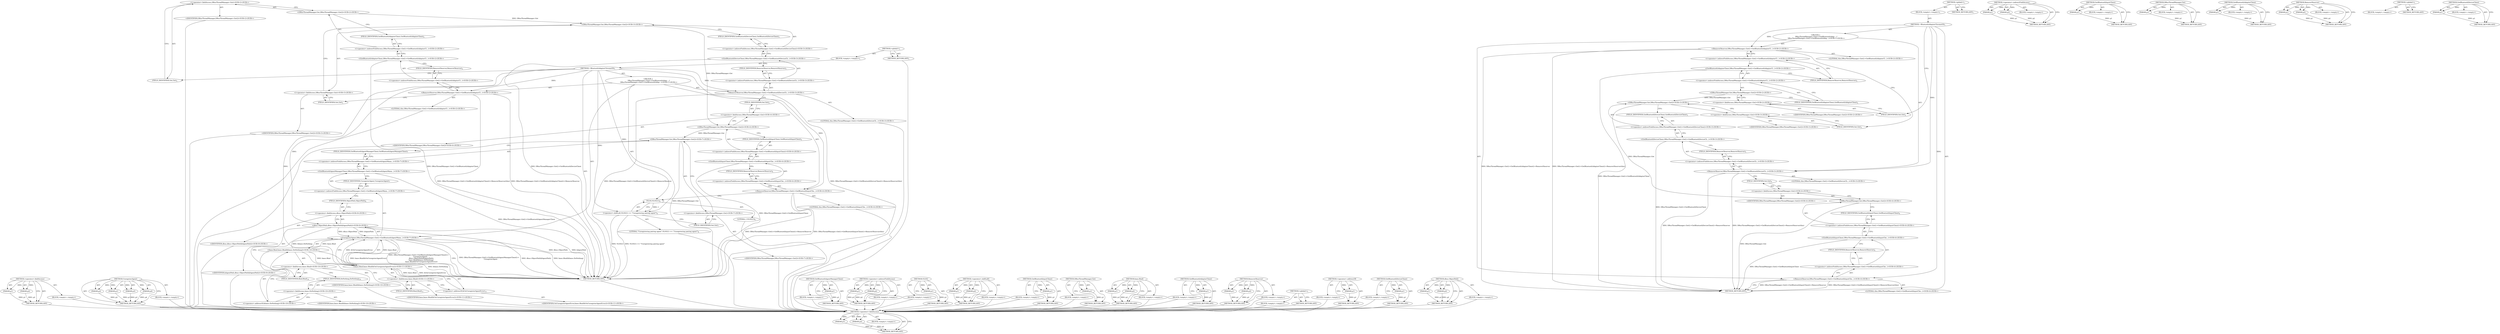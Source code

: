 digraph "dbus.ObjectPath" {
vulnerable_76 [label=<(METHOD,&lt;operator&gt;.fieldAccess)>];
vulnerable_77 [label=<(PARAM,p1)>];
vulnerable_78 [label=<(PARAM,p2)>];
vulnerable_79 [label=<(BLOCK,&lt;empty&gt;,&lt;empty&gt;)>];
vulnerable_80 [label=<(METHOD_RETURN,ANY)>];
vulnerable_6 [label=<(METHOD,&lt;global&gt;)<SUB>1</SUB>>];
vulnerable_7 [label=<(BLOCK,&lt;empty&gt;,&lt;empty&gt;)<SUB>1</SUB>>];
vulnerable_8 [label=<(METHOD,~BluetoothAdapterChromeOS)<SUB>1</SUB>>];
vulnerable_9 [label="<(BLOCK,{
   DBusThreadManager::Get()-&gt;GetBluetoothAdap...,{
   DBusThreadManager::Get()-&gt;GetBluetoothAdap...)<SUB>1</SUB>>"];
vulnerable_10 [label="<(RemoveObserver,DBusThreadManager::Get()-&gt;GetBluetoothAdapterCl...)<SUB>2</SUB>>"];
vulnerable_11 [label="<(&lt;operator&gt;.indirectFieldAccess,DBusThreadManager::Get()-&gt;GetBluetoothAdapterCl...)<SUB>2</SUB>>"];
vulnerable_12 [label="<(GetBluetoothAdapterClient,DBusThreadManager::Get()-&gt;GetBluetoothAdapterCl...)<SUB>2</SUB>>"];
vulnerable_13 [label="<(&lt;operator&gt;.indirectFieldAccess,DBusThreadManager::Get()-&gt;GetBluetoothAdapterCl...)<SUB>2</SUB>>"];
vulnerable_14 [label="<(DBusThreadManager.Get,DBusThreadManager::Get())<SUB>2</SUB>>"];
vulnerable_15 [label="<(&lt;operator&gt;.fieldAccess,DBusThreadManager::Get)<SUB>2</SUB>>"];
vulnerable_16 [label="<(IDENTIFIER,DBusThreadManager,DBusThreadManager::Get())<SUB>2</SUB>>"];
vulnerable_17 [label=<(FIELD_IDENTIFIER,Get,Get)<SUB>2</SUB>>];
vulnerable_18 [label=<(FIELD_IDENTIFIER,GetBluetoothAdapterClient,GetBluetoothAdapterClient)<SUB>2</SUB>>];
vulnerable_19 [label=<(FIELD_IDENTIFIER,RemoveObserver,RemoveObserver)<SUB>2</SUB>>];
vulnerable_20 [label="<(LITERAL,this,DBusThreadManager::Get()-&gt;GetBluetoothAdapterCl...)<SUB>2</SUB>>"];
vulnerable_21 [label="<(RemoveObserver,DBusThreadManager::Get()-&gt;GetBluetoothDeviceCli...)<SUB>3</SUB>>"];
vulnerable_22 [label="<(&lt;operator&gt;.indirectFieldAccess,DBusThreadManager::Get()-&gt;GetBluetoothDeviceCli...)<SUB>3</SUB>>"];
vulnerable_23 [label="<(GetBluetoothDeviceClient,DBusThreadManager::Get()-&gt;GetBluetoothDeviceCli...)<SUB>3</SUB>>"];
vulnerable_24 [label="<(&lt;operator&gt;.indirectFieldAccess,DBusThreadManager::Get()-&gt;GetBluetoothDeviceClient)<SUB>3</SUB>>"];
vulnerable_25 [label="<(DBusThreadManager.Get,DBusThreadManager::Get())<SUB>3</SUB>>"];
vulnerable_26 [label="<(&lt;operator&gt;.fieldAccess,DBusThreadManager::Get)<SUB>3</SUB>>"];
vulnerable_27 [label="<(IDENTIFIER,DBusThreadManager,DBusThreadManager::Get())<SUB>3</SUB>>"];
vulnerable_28 [label=<(FIELD_IDENTIFIER,Get,Get)<SUB>3</SUB>>];
vulnerable_29 [label=<(FIELD_IDENTIFIER,GetBluetoothDeviceClient,GetBluetoothDeviceClient)<SUB>3</SUB>>];
vulnerable_30 [label=<(FIELD_IDENTIFIER,RemoveObserver,RemoveObserver)<SUB>3</SUB>>];
vulnerable_31 [label="<(LITERAL,this,DBusThreadManager::Get()-&gt;GetBluetoothDeviceCli...)<SUB>3</SUB>>"];
vulnerable_32 [label="<(RemoveObserver,DBusThreadManager::Get()-&gt;GetBluetoothInputClie...)<SUB>4</SUB>>"];
vulnerable_33 [label="<(&lt;operator&gt;.indirectFieldAccess,DBusThreadManager::Get()-&gt;GetBluetoothInputClie...)<SUB>4</SUB>>"];
vulnerable_34 [label="<(GetBluetoothInputClient,DBusThreadManager::Get()-&gt;GetBluetoothInputClie...)<SUB>4</SUB>>"];
vulnerable_35 [label="<(&lt;operator&gt;.indirectFieldAccess,DBusThreadManager::Get()-&gt;GetBluetoothInputClient)<SUB>4</SUB>>"];
vulnerable_36 [label="<(DBusThreadManager.Get,DBusThreadManager::Get())<SUB>4</SUB>>"];
vulnerable_37 [label="<(&lt;operator&gt;.fieldAccess,DBusThreadManager::Get)<SUB>4</SUB>>"];
vulnerable_38 [label="<(IDENTIFIER,DBusThreadManager,DBusThreadManager::Get())<SUB>4</SUB>>"];
vulnerable_39 [label=<(FIELD_IDENTIFIER,Get,Get)<SUB>4</SUB>>];
vulnerable_40 [label=<(FIELD_IDENTIFIER,GetBluetoothInputClient,GetBluetoothInputClient)<SUB>4</SUB>>];
vulnerable_41 [label=<(FIELD_IDENTIFIER,RemoveObserver,RemoveObserver)<SUB>4</SUB>>];
vulnerable_42 [label="<(LITERAL,this,DBusThreadManager::Get()-&gt;GetBluetoothInputClie...)<SUB>4</SUB>>"];
vulnerable_43 [label=<(METHOD_RETURN,ANY)<SUB>1</SUB>>];
vulnerable_45 [label=<(METHOD_RETURN,ANY)<SUB>1</SUB>>];
vulnerable_63 [label=<(METHOD,&lt;operator&gt;.indirectFieldAccess)>];
vulnerable_64 [label=<(PARAM,p1)>];
vulnerable_65 [label=<(PARAM,p2)>];
vulnerable_66 [label=<(BLOCK,&lt;empty&gt;,&lt;empty&gt;)>];
vulnerable_67 [label=<(METHOD_RETURN,ANY)>];
vulnerable_85 [label=<(METHOD,GetBluetoothInputClient)>];
vulnerable_86 [label=<(PARAM,p1)>];
vulnerable_87 [label=<(BLOCK,&lt;empty&gt;,&lt;empty&gt;)>];
vulnerable_88 [label=<(METHOD_RETURN,ANY)>];
vulnerable_72 [label=<(METHOD,DBusThreadManager.Get)>];
vulnerable_73 [label=<(PARAM,p1)>];
vulnerable_74 [label=<(BLOCK,&lt;empty&gt;,&lt;empty&gt;)>];
vulnerable_75 [label=<(METHOD_RETURN,ANY)>];
vulnerable_68 [label=<(METHOD,GetBluetoothAdapterClient)>];
vulnerable_69 [label=<(PARAM,p1)>];
vulnerable_70 [label=<(BLOCK,&lt;empty&gt;,&lt;empty&gt;)>];
vulnerable_71 [label=<(METHOD_RETURN,ANY)>];
vulnerable_58 [label=<(METHOD,RemoveObserver)>];
vulnerable_59 [label=<(PARAM,p1)>];
vulnerable_60 [label=<(PARAM,p2)>];
vulnerable_61 [label=<(BLOCK,&lt;empty&gt;,&lt;empty&gt;)>];
vulnerable_62 [label=<(METHOD_RETURN,ANY)>];
vulnerable_52 [label=<(METHOD,&lt;global&gt;)<SUB>1</SUB>>];
vulnerable_53 [label=<(BLOCK,&lt;empty&gt;,&lt;empty&gt;)>];
vulnerable_54 [label=<(METHOD_RETURN,ANY)>];
vulnerable_81 [label=<(METHOD,GetBluetoothDeviceClient)>];
vulnerable_82 [label=<(PARAM,p1)>];
vulnerable_83 [label=<(BLOCK,&lt;empty&gt;,&lt;empty&gt;)>];
vulnerable_84 [label=<(METHOD_RETURN,ANY)>];
fixed_115 [label=<(METHOD,&lt;operator&gt;.fieldAccess)>];
fixed_116 [label=<(PARAM,p1)>];
fixed_117 [label=<(PARAM,p2)>];
fixed_118 [label=<(BLOCK,&lt;empty&gt;,&lt;empty&gt;)>];
fixed_119 [label=<(METHOD_RETURN,ANY)>];
fixed_137 [label=<(METHOD,UnregisterAgent)>];
fixed_138 [label=<(PARAM,p1)>];
fixed_139 [label=<(PARAM,p2)>];
fixed_140 [label=<(PARAM,p3)>];
fixed_141 [label=<(PARAM,p4)>];
fixed_142 [label=<(BLOCK,&lt;empty&gt;,&lt;empty&gt;)>];
fixed_143 [label=<(METHOD_RETURN,ANY)>];
fixed_6 [label=<(METHOD,&lt;global&gt;)<SUB>1</SUB>>];
fixed_7 [label=<(BLOCK,&lt;empty&gt;,&lt;empty&gt;)<SUB>1</SUB>>];
fixed_8 [label=<(METHOD,~BluetoothAdapterChromeOS)<SUB>1</SUB>>];
fixed_9 [label="<(BLOCK,{
   DBusThreadManager::Get()-&gt;GetBluetoothAdap...,{
   DBusThreadManager::Get()-&gt;GetBluetoothAdap...)<SUB>1</SUB>>"];
fixed_10 [label="<(RemoveObserver,DBusThreadManager::Get()-&gt;GetBluetoothAdapterCl...)<SUB>2</SUB>>"];
fixed_11 [label="<(&lt;operator&gt;.indirectFieldAccess,DBusThreadManager::Get()-&gt;GetBluetoothAdapterCl...)<SUB>2</SUB>>"];
fixed_12 [label="<(GetBluetoothAdapterClient,DBusThreadManager::Get()-&gt;GetBluetoothAdapterCl...)<SUB>2</SUB>>"];
fixed_13 [label="<(&lt;operator&gt;.indirectFieldAccess,DBusThreadManager::Get()-&gt;GetBluetoothAdapterCl...)<SUB>2</SUB>>"];
fixed_14 [label="<(DBusThreadManager.Get,DBusThreadManager::Get())<SUB>2</SUB>>"];
fixed_15 [label="<(&lt;operator&gt;.fieldAccess,DBusThreadManager::Get)<SUB>2</SUB>>"];
fixed_16 [label="<(IDENTIFIER,DBusThreadManager,DBusThreadManager::Get())<SUB>2</SUB>>"];
fixed_17 [label=<(FIELD_IDENTIFIER,Get,Get)<SUB>2</SUB>>];
fixed_18 [label=<(FIELD_IDENTIFIER,GetBluetoothAdapterClient,GetBluetoothAdapterClient)<SUB>2</SUB>>];
fixed_19 [label=<(FIELD_IDENTIFIER,RemoveObserver,RemoveObserver)<SUB>2</SUB>>];
fixed_20 [label="<(LITERAL,this,DBusThreadManager::Get()-&gt;GetBluetoothAdapterCl...)<SUB>2</SUB>>"];
fixed_21 [label="<(RemoveObserver,DBusThreadManager::Get()-&gt;GetBluetoothDeviceCli...)<SUB>3</SUB>>"];
fixed_22 [label="<(&lt;operator&gt;.indirectFieldAccess,DBusThreadManager::Get()-&gt;GetBluetoothDeviceCli...)<SUB>3</SUB>>"];
fixed_23 [label="<(GetBluetoothDeviceClient,DBusThreadManager::Get()-&gt;GetBluetoothDeviceCli...)<SUB>3</SUB>>"];
fixed_24 [label="<(&lt;operator&gt;.indirectFieldAccess,DBusThreadManager::Get()-&gt;GetBluetoothDeviceClient)<SUB>3</SUB>>"];
fixed_25 [label="<(DBusThreadManager.Get,DBusThreadManager::Get())<SUB>3</SUB>>"];
fixed_26 [label="<(&lt;operator&gt;.fieldAccess,DBusThreadManager::Get)<SUB>3</SUB>>"];
fixed_27 [label="<(IDENTIFIER,DBusThreadManager,DBusThreadManager::Get())<SUB>3</SUB>>"];
fixed_28 [label=<(FIELD_IDENTIFIER,Get,Get)<SUB>3</SUB>>];
fixed_29 [label=<(FIELD_IDENTIFIER,GetBluetoothDeviceClient,GetBluetoothDeviceClient)<SUB>3</SUB>>];
fixed_30 [label=<(FIELD_IDENTIFIER,RemoveObserver,RemoveObserver)<SUB>3</SUB>>];
fixed_31 [label="<(LITERAL,this,DBusThreadManager::Get()-&gt;GetBluetoothDeviceCli...)<SUB>3</SUB>>"];
fixed_32 [label="<(RemoveObserver,DBusThreadManager::Get()-&gt;GetBluetoothInputClie...)<SUB>4</SUB>>"];
fixed_33 [label="<(&lt;operator&gt;.indirectFieldAccess,DBusThreadManager::Get()-&gt;GetBluetoothInputClie...)<SUB>4</SUB>>"];
fixed_34 [label="<(GetBluetoothInputClient,DBusThreadManager::Get()-&gt;GetBluetoothInputClie...)<SUB>4</SUB>>"];
fixed_35 [label="<(&lt;operator&gt;.indirectFieldAccess,DBusThreadManager::Get()-&gt;GetBluetoothInputClient)<SUB>4</SUB>>"];
fixed_36 [label="<(DBusThreadManager.Get,DBusThreadManager::Get())<SUB>4</SUB>>"];
fixed_37 [label="<(&lt;operator&gt;.fieldAccess,DBusThreadManager::Get)<SUB>4</SUB>>"];
fixed_38 [label="<(IDENTIFIER,DBusThreadManager,DBusThreadManager::Get())<SUB>4</SUB>>"];
fixed_39 [label=<(FIELD_IDENTIFIER,Get,Get)<SUB>4</SUB>>];
fixed_40 [label=<(FIELD_IDENTIFIER,GetBluetoothInputClient,GetBluetoothInputClient)<SUB>4</SUB>>];
fixed_41 [label=<(FIELD_IDENTIFIER,RemoveObserver,RemoveObserver)<SUB>4</SUB>>];
fixed_42 [label="<(LITERAL,this,DBusThreadManager::Get()-&gt;GetBluetoothInputClie...)<SUB>4</SUB>>"];
fixed_43 [label=<(&lt;operator&gt;.shiftLeft,VLOG(1) &lt;&lt; &quot;Unregistering pairing agent&quot;)<SUB>6</SUB>>];
fixed_44 [label=<(VLOG,VLOG(1))<SUB>6</SUB>>];
fixed_45 [label=<(LITERAL,1,VLOG(1))<SUB>6</SUB>>];
fixed_46 [label=<(LITERAL,&quot;Unregistering pairing agent&quot;,VLOG(1) &lt;&lt; &quot;Unregistering pairing agent&quot;)<SUB>6</SUB>>];
fixed_47 [label="<(UnregisterAgent,DBusThreadManager::Get()-&gt;GetBluetoothAgentMana...)<SUB>7</SUB>>"];
fixed_48 [label="<(&lt;operator&gt;.indirectFieldAccess,DBusThreadManager::Get()-&gt;GetBluetoothAgentMana...)<SUB>7</SUB>>"];
fixed_49 [label="<(GetBluetoothAgentManagerClient,DBusThreadManager::Get()-&gt;GetBluetoothAgentMana...)<SUB>7</SUB>>"];
fixed_50 [label="<(&lt;operator&gt;.indirectFieldAccess,DBusThreadManager::Get()-&gt;GetBluetoothAgentMana...)<SUB>7</SUB>>"];
fixed_51 [label="<(DBusThreadManager.Get,DBusThreadManager::Get())<SUB>7</SUB>>"];
fixed_52 [label="<(&lt;operator&gt;.fieldAccess,DBusThreadManager::Get)<SUB>7</SUB>>"];
fixed_53 [label="<(IDENTIFIER,DBusThreadManager,DBusThreadManager::Get())<SUB>7</SUB>>"];
fixed_54 [label=<(FIELD_IDENTIFIER,Get,Get)<SUB>7</SUB>>];
fixed_55 [label=<(FIELD_IDENTIFIER,GetBluetoothAgentManagerClient,GetBluetoothAgentManagerClient)<SUB>7</SUB>>];
fixed_56 [label=<(FIELD_IDENTIFIER,UnregisterAgent,UnregisterAgent)<SUB>7</SUB>>];
fixed_57 [label="<(dbus.ObjectPath,dbus::ObjectPath(kAgentPath))<SUB>9</SUB>>"];
fixed_58 [label="<(&lt;operator&gt;.fieldAccess,dbus::ObjectPath)<SUB>9</SUB>>"];
fixed_59 [label="<(IDENTIFIER,dbus,dbus::ObjectPath(kAgentPath))<SUB>9</SUB>>"];
fixed_60 [label=<(FIELD_IDENTIFIER,ObjectPath,ObjectPath)<SUB>9</SUB>>];
fixed_61 [label="<(IDENTIFIER,kAgentPath,dbus::ObjectPath(kAgentPath))<SUB>9</SUB>>"];
fixed_62 [label="<(base.Bind,base::Bind(&amp;base::DoNothing))<SUB>10</SUB>>"];
fixed_63 [label="<(&lt;operator&gt;.fieldAccess,base::Bind)<SUB>10</SUB>>"];
fixed_64 [label="<(IDENTIFIER,base,base::Bind(&amp;base::DoNothing))<SUB>10</SUB>>"];
fixed_65 [label=<(FIELD_IDENTIFIER,Bind,Bind)<SUB>10</SUB>>];
fixed_66 [label="<(&lt;operator&gt;.addressOf,&amp;base::DoNothing)<SUB>10</SUB>>"];
fixed_67 [label="<(&lt;operator&gt;.fieldAccess,base::DoNothing)<SUB>10</SUB>>"];
fixed_68 [label="<(IDENTIFIER,base,base::Bind(&amp;base::DoNothing))<SUB>10</SUB>>"];
fixed_69 [label=<(FIELD_IDENTIFIER,DoNothing,DoNothing)<SUB>10</SUB>>];
fixed_70 [label="<(base.Bind,base::Bind(&amp;OnUnregisterAgentError))<SUB>11</SUB>>"];
fixed_71 [label="<(&lt;operator&gt;.fieldAccess,base::Bind)<SUB>11</SUB>>"];
fixed_72 [label="<(IDENTIFIER,base,base::Bind(&amp;OnUnregisterAgentError))<SUB>11</SUB>>"];
fixed_73 [label=<(FIELD_IDENTIFIER,Bind,Bind)<SUB>11</SUB>>];
fixed_74 [label=<(&lt;operator&gt;.addressOf,&amp;OnUnregisterAgentError)<SUB>11</SUB>>];
fixed_75 [label="<(IDENTIFIER,OnUnregisterAgentError,base::Bind(&amp;OnUnregisterAgentError))<SUB>11</SUB>>"];
fixed_76 [label=<(METHOD_RETURN,ANY)<SUB>1</SUB>>];
fixed_78 [label=<(METHOD_RETURN,ANY)<SUB>1</SUB>>];
fixed_144 [label=<(METHOD,GetBluetoothAgentManagerClient)>];
fixed_145 [label=<(PARAM,p1)>];
fixed_146 [label=<(BLOCK,&lt;empty&gt;,&lt;empty&gt;)>];
fixed_147 [label=<(METHOD_RETURN,ANY)>];
fixed_102 [label=<(METHOD,&lt;operator&gt;.indirectFieldAccess)>];
fixed_103 [label=<(PARAM,p1)>];
fixed_104 [label=<(PARAM,p2)>];
fixed_105 [label=<(BLOCK,&lt;empty&gt;,&lt;empty&gt;)>];
fixed_106 [label=<(METHOD_RETURN,ANY)>];
fixed_133 [label=<(METHOD,VLOG)>];
fixed_134 [label=<(PARAM,p1)>];
fixed_135 [label=<(BLOCK,&lt;empty&gt;,&lt;empty&gt;)>];
fixed_136 [label=<(METHOD_RETURN,ANY)>];
fixed_128 [label=<(METHOD,&lt;operator&gt;.shiftLeft)>];
fixed_129 [label=<(PARAM,p1)>];
fixed_130 [label=<(PARAM,p2)>];
fixed_131 [label=<(BLOCK,&lt;empty&gt;,&lt;empty&gt;)>];
fixed_132 [label=<(METHOD_RETURN,ANY)>];
fixed_124 [label=<(METHOD,GetBluetoothInputClient)>];
fixed_125 [label=<(PARAM,p1)>];
fixed_126 [label=<(BLOCK,&lt;empty&gt;,&lt;empty&gt;)>];
fixed_127 [label=<(METHOD_RETURN,ANY)>];
fixed_111 [label=<(METHOD,DBusThreadManager.Get)>];
fixed_112 [label=<(PARAM,p1)>];
fixed_113 [label=<(BLOCK,&lt;empty&gt;,&lt;empty&gt;)>];
fixed_114 [label=<(METHOD_RETURN,ANY)>];
fixed_153 [label=<(METHOD,base.Bind)>];
fixed_154 [label=<(PARAM,p1)>];
fixed_155 [label=<(PARAM,p2)>];
fixed_156 [label=<(BLOCK,&lt;empty&gt;,&lt;empty&gt;)>];
fixed_157 [label=<(METHOD_RETURN,ANY)>];
fixed_107 [label=<(METHOD,GetBluetoothAdapterClient)>];
fixed_108 [label=<(PARAM,p1)>];
fixed_109 [label=<(BLOCK,&lt;empty&gt;,&lt;empty&gt;)>];
fixed_110 [label=<(METHOD_RETURN,ANY)>];
fixed_97 [label=<(METHOD,RemoveObserver)>];
fixed_98 [label=<(PARAM,p1)>];
fixed_99 [label=<(PARAM,p2)>];
fixed_100 [label=<(BLOCK,&lt;empty&gt;,&lt;empty&gt;)>];
fixed_101 [label=<(METHOD_RETURN,ANY)>];
fixed_91 [label=<(METHOD,&lt;global&gt;)<SUB>1</SUB>>];
fixed_92 [label=<(BLOCK,&lt;empty&gt;,&lt;empty&gt;)>];
fixed_93 [label=<(METHOD_RETURN,ANY)>];
fixed_158 [label=<(METHOD,&lt;operator&gt;.addressOf)>];
fixed_159 [label=<(PARAM,p1)>];
fixed_160 [label=<(BLOCK,&lt;empty&gt;,&lt;empty&gt;)>];
fixed_161 [label=<(METHOD_RETURN,ANY)>];
fixed_120 [label=<(METHOD,GetBluetoothDeviceClient)>];
fixed_121 [label=<(PARAM,p1)>];
fixed_122 [label=<(BLOCK,&lt;empty&gt;,&lt;empty&gt;)>];
fixed_123 [label=<(METHOD_RETURN,ANY)>];
fixed_148 [label=<(METHOD,dbus.ObjectPath)>];
fixed_149 [label=<(PARAM,p1)>];
fixed_150 [label=<(PARAM,p2)>];
fixed_151 [label=<(BLOCK,&lt;empty&gt;,&lt;empty&gt;)>];
fixed_152 [label=<(METHOD_RETURN,ANY)>];
vulnerable_76 -> vulnerable_77  [key=0, label="AST: "];
vulnerable_76 -> vulnerable_77  [key=1, label="DDG: "];
vulnerable_76 -> vulnerable_79  [key=0, label="AST: "];
vulnerable_76 -> vulnerable_78  [key=0, label="AST: "];
vulnerable_76 -> vulnerable_78  [key=1, label="DDG: "];
vulnerable_76 -> vulnerable_80  [key=0, label="AST: "];
vulnerable_76 -> vulnerable_80  [key=1, label="CFG: "];
vulnerable_77 -> vulnerable_80  [key=0, label="DDG: p1"];
vulnerable_78 -> vulnerable_80  [key=0, label="DDG: p2"];
vulnerable_6 -> vulnerable_7  [key=0, label="AST: "];
vulnerable_6 -> vulnerable_45  [key=0, label="AST: "];
vulnerable_6 -> vulnerable_45  [key=1, label="CFG: "];
vulnerable_7 -> vulnerable_8  [key=0, label="AST: "];
vulnerable_8 -> vulnerable_9  [key=0, label="AST: "];
vulnerable_8 -> vulnerable_43  [key=0, label="AST: "];
vulnerable_8 -> vulnerable_17  [key=0, label="CFG: "];
vulnerable_8 -> vulnerable_10  [key=0, label="DDG: "];
vulnerable_8 -> vulnerable_21  [key=0, label="DDG: "];
vulnerable_8 -> vulnerable_32  [key=0, label="DDG: "];
vulnerable_9 -> vulnerable_10  [key=0, label="AST: "];
vulnerable_9 -> vulnerable_21  [key=0, label="AST: "];
vulnerable_9 -> vulnerable_32  [key=0, label="AST: "];
vulnerable_10 -> vulnerable_11  [key=0, label="AST: "];
vulnerable_10 -> vulnerable_20  [key=0, label="AST: "];
vulnerable_10 -> vulnerable_28  [key=0, label="CFG: "];
vulnerable_10 -> vulnerable_43  [key=0, label="DDG: DBusThreadManager::Get()-&gt;GetBluetoothAdapterClient()-&gt;RemoveObserver"];
vulnerable_10 -> vulnerable_43  [key=1, label="DDG: DBusThreadManager::Get()-&gt;GetBluetoothAdapterClient()-&gt;RemoveObserver(this)"];
vulnerable_11 -> vulnerable_12  [key=0, label="AST: "];
vulnerable_11 -> vulnerable_19  [key=0, label="AST: "];
vulnerable_11 -> vulnerable_10  [key=0, label="CFG: "];
vulnerable_12 -> vulnerable_13  [key=0, label="AST: "];
vulnerable_12 -> vulnerable_19  [key=0, label="CFG: "];
vulnerable_12 -> vulnerable_43  [key=0, label="DDG: DBusThreadManager::Get()-&gt;GetBluetoothAdapterClient"];
vulnerable_13 -> vulnerable_14  [key=0, label="AST: "];
vulnerable_13 -> vulnerable_18  [key=0, label="AST: "];
vulnerable_13 -> vulnerable_12  [key=0, label="CFG: "];
vulnerable_14 -> vulnerable_15  [key=0, label="AST: "];
vulnerable_14 -> vulnerable_18  [key=0, label="CFG: "];
vulnerable_14 -> vulnerable_25  [key=0, label="DDG: DBusThreadManager::Get"];
vulnerable_15 -> vulnerable_16  [key=0, label="AST: "];
vulnerable_15 -> vulnerable_17  [key=0, label="AST: "];
vulnerable_15 -> vulnerable_14  [key=0, label="CFG: "];
vulnerable_17 -> vulnerable_15  [key=0, label="CFG: "];
vulnerable_18 -> vulnerable_13  [key=0, label="CFG: "];
vulnerable_19 -> vulnerable_11  [key=0, label="CFG: "];
vulnerable_21 -> vulnerable_22  [key=0, label="AST: "];
vulnerable_21 -> vulnerable_31  [key=0, label="AST: "];
vulnerable_21 -> vulnerable_39  [key=0, label="CFG: "];
vulnerable_21 -> vulnerable_43  [key=0, label="DDG: DBusThreadManager::Get()-&gt;GetBluetoothDeviceClient()-&gt;RemoveObserver"];
vulnerable_21 -> vulnerable_43  [key=1, label="DDG: DBusThreadManager::Get()-&gt;GetBluetoothDeviceClient()-&gt;RemoveObserver(this)"];
vulnerable_22 -> vulnerable_23  [key=0, label="AST: "];
vulnerable_22 -> vulnerable_30  [key=0, label="AST: "];
vulnerable_22 -> vulnerable_21  [key=0, label="CFG: "];
vulnerable_23 -> vulnerable_24  [key=0, label="AST: "];
vulnerable_23 -> vulnerable_30  [key=0, label="CFG: "];
vulnerable_23 -> vulnerable_43  [key=0, label="DDG: DBusThreadManager::Get()-&gt;GetBluetoothDeviceClient"];
vulnerable_24 -> vulnerable_25  [key=0, label="AST: "];
vulnerable_24 -> vulnerable_29  [key=0, label="AST: "];
vulnerable_24 -> vulnerable_23  [key=0, label="CFG: "];
vulnerable_25 -> vulnerable_26  [key=0, label="AST: "];
vulnerable_25 -> vulnerable_29  [key=0, label="CFG: "];
vulnerable_25 -> vulnerable_36  [key=0, label="DDG: DBusThreadManager::Get"];
vulnerable_26 -> vulnerable_27  [key=0, label="AST: "];
vulnerable_26 -> vulnerable_28  [key=0, label="AST: "];
vulnerable_26 -> vulnerable_25  [key=0, label="CFG: "];
vulnerable_28 -> vulnerable_26  [key=0, label="CFG: "];
vulnerable_29 -> vulnerable_24  [key=0, label="CFG: "];
vulnerable_30 -> vulnerable_22  [key=0, label="CFG: "];
vulnerable_32 -> vulnerable_33  [key=0, label="AST: "];
vulnerable_32 -> vulnerable_42  [key=0, label="AST: "];
vulnerable_32 -> vulnerable_43  [key=0, label="CFG: "];
vulnerable_32 -> vulnerable_43  [key=1, label="DDG: DBusThreadManager::Get()-&gt;GetBluetoothInputClient()-&gt;RemoveObserver"];
vulnerable_32 -> vulnerable_43  [key=2, label="DDG: DBusThreadManager::Get()-&gt;GetBluetoothInputClient()-&gt;RemoveObserver(this)"];
vulnerable_33 -> vulnerable_34  [key=0, label="AST: "];
vulnerable_33 -> vulnerable_41  [key=0, label="AST: "];
vulnerable_33 -> vulnerable_32  [key=0, label="CFG: "];
vulnerable_34 -> vulnerable_35  [key=0, label="AST: "];
vulnerable_34 -> vulnerable_41  [key=0, label="CFG: "];
vulnerable_34 -> vulnerable_43  [key=0, label="DDG: DBusThreadManager::Get()-&gt;GetBluetoothInputClient"];
vulnerable_35 -> vulnerable_36  [key=0, label="AST: "];
vulnerable_35 -> vulnerable_40  [key=0, label="AST: "];
vulnerable_35 -> vulnerable_34  [key=0, label="CFG: "];
vulnerable_36 -> vulnerable_37  [key=0, label="AST: "];
vulnerable_36 -> vulnerable_40  [key=0, label="CFG: "];
vulnerable_36 -> vulnerable_43  [key=0, label="DDG: DBusThreadManager::Get"];
vulnerable_37 -> vulnerable_38  [key=0, label="AST: "];
vulnerable_37 -> vulnerable_39  [key=0, label="AST: "];
vulnerable_37 -> vulnerable_36  [key=0, label="CFG: "];
vulnerable_39 -> vulnerable_37  [key=0, label="CFG: "];
vulnerable_40 -> vulnerable_35  [key=0, label="CFG: "];
vulnerable_41 -> vulnerable_33  [key=0, label="CFG: "];
vulnerable_63 -> vulnerable_64  [key=0, label="AST: "];
vulnerable_63 -> vulnerable_64  [key=1, label="DDG: "];
vulnerable_63 -> vulnerable_66  [key=0, label="AST: "];
vulnerable_63 -> vulnerable_65  [key=0, label="AST: "];
vulnerable_63 -> vulnerable_65  [key=1, label="DDG: "];
vulnerable_63 -> vulnerable_67  [key=0, label="AST: "];
vulnerable_63 -> vulnerable_67  [key=1, label="CFG: "];
vulnerable_64 -> vulnerable_67  [key=0, label="DDG: p1"];
vulnerable_65 -> vulnerable_67  [key=0, label="DDG: p2"];
vulnerable_85 -> vulnerable_86  [key=0, label="AST: "];
vulnerable_85 -> vulnerable_86  [key=1, label="DDG: "];
vulnerable_85 -> vulnerable_87  [key=0, label="AST: "];
vulnerable_85 -> vulnerable_88  [key=0, label="AST: "];
vulnerable_85 -> vulnerable_88  [key=1, label="CFG: "];
vulnerable_86 -> vulnerable_88  [key=0, label="DDG: p1"];
vulnerable_72 -> vulnerable_73  [key=0, label="AST: "];
vulnerable_72 -> vulnerable_73  [key=1, label="DDG: "];
vulnerable_72 -> vulnerable_74  [key=0, label="AST: "];
vulnerable_72 -> vulnerable_75  [key=0, label="AST: "];
vulnerable_72 -> vulnerable_75  [key=1, label="CFG: "];
vulnerable_73 -> vulnerable_75  [key=0, label="DDG: p1"];
vulnerable_68 -> vulnerable_69  [key=0, label="AST: "];
vulnerable_68 -> vulnerable_69  [key=1, label="DDG: "];
vulnerable_68 -> vulnerable_70  [key=0, label="AST: "];
vulnerable_68 -> vulnerable_71  [key=0, label="AST: "];
vulnerable_68 -> vulnerable_71  [key=1, label="CFG: "];
vulnerable_69 -> vulnerable_71  [key=0, label="DDG: p1"];
vulnerable_58 -> vulnerable_59  [key=0, label="AST: "];
vulnerable_58 -> vulnerable_59  [key=1, label="DDG: "];
vulnerable_58 -> vulnerable_61  [key=0, label="AST: "];
vulnerable_58 -> vulnerable_60  [key=0, label="AST: "];
vulnerable_58 -> vulnerable_60  [key=1, label="DDG: "];
vulnerable_58 -> vulnerable_62  [key=0, label="AST: "];
vulnerable_58 -> vulnerable_62  [key=1, label="CFG: "];
vulnerable_59 -> vulnerable_62  [key=0, label="DDG: p1"];
vulnerable_60 -> vulnerable_62  [key=0, label="DDG: p2"];
vulnerable_52 -> vulnerable_53  [key=0, label="AST: "];
vulnerable_52 -> vulnerable_54  [key=0, label="AST: "];
vulnerable_52 -> vulnerable_54  [key=1, label="CFG: "];
vulnerable_81 -> vulnerable_82  [key=0, label="AST: "];
vulnerable_81 -> vulnerable_82  [key=1, label="DDG: "];
vulnerable_81 -> vulnerable_83  [key=0, label="AST: "];
vulnerable_81 -> vulnerable_84  [key=0, label="AST: "];
vulnerable_81 -> vulnerable_84  [key=1, label="CFG: "];
vulnerable_82 -> vulnerable_84  [key=0, label="DDG: p1"];
fixed_115 -> fixed_116  [key=0, label="AST: "];
fixed_115 -> fixed_116  [key=1, label="DDG: "];
fixed_115 -> fixed_118  [key=0, label="AST: "];
fixed_115 -> fixed_117  [key=0, label="AST: "];
fixed_115 -> fixed_117  [key=1, label="DDG: "];
fixed_115 -> fixed_119  [key=0, label="AST: "];
fixed_115 -> fixed_119  [key=1, label="CFG: "];
fixed_116 -> fixed_119  [key=0, label="DDG: p1"];
fixed_117 -> fixed_119  [key=0, label="DDG: p2"];
fixed_118 -> vulnerable_76  [key=0];
fixed_119 -> vulnerable_76  [key=0];
fixed_137 -> fixed_138  [key=0, label="AST: "];
fixed_137 -> fixed_138  [key=1, label="DDG: "];
fixed_137 -> fixed_142  [key=0, label="AST: "];
fixed_137 -> fixed_139  [key=0, label="AST: "];
fixed_137 -> fixed_139  [key=1, label="DDG: "];
fixed_137 -> fixed_143  [key=0, label="AST: "];
fixed_137 -> fixed_143  [key=1, label="CFG: "];
fixed_137 -> fixed_140  [key=0, label="AST: "];
fixed_137 -> fixed_140  [key=1, label="DDG: "];
fixed_137 -> fixed_141  [key=0, label="AST: "];
fixed_137 -> fixed_141  [key=1, label="DDG: "];
fixed_138 -> fixed_143  [key=0, label="DDG: p1"];
fixed_139 -> fixed_143  [key=0, label="DDG: p2"];
fixed_140 -> fixed_143  [key=0, label="DDG: p3"];
fixed_141 -> fixed_143  [key=0, label="DDG: p4"];
fixed_142 -> vulnerable_76  [key=0];
fixed_143 -> vulnerable_76  [key=0];
fixed_6 -> fixed_7  [key=0, label="AST: "];
fixed_6 -> fixed_78  [key=0, label="AST: "];
fixed_6 -> fixed_78  [key=1, label="CFG: "];
fixed_7 -> fixed_8  [key=0, label="AST: "];
fixed_8 -> fixed_9  [key=0, label="AST: "];
fixed_8 -> fixed_76  [key=0, label="AST: "];
fixed_8 -> fixed_17  [key=0, label="CFG: "];
fixed_8 -> fixed_10  [key=0, label="DDG: "];
fixed_8 -> fixed_21  [key=0, label="DDG: "];
fixed_8 -> fixed_32  [key=0, label="DDG: "];
fixed_8 -> fixed_43  [key=0, label="DDG: "];
fixed_8 -> fixed_44  [key=0, label="DDG: "];
fixed_8 -> fixed_57  [key=0, label="DDG: "];
fixed_8 -> fixed_70  [key=0, label="DDG: "];
fixed_9 -> fixed_10  [key=0, label="AST: "];
fixed_9 -> fixed_21  [key=0, label="AST: "];
fixed_9 -> fixed_32  [key=0, label="AST: "];
fixed_9 -> fixed_43  [key=0, label="AST: "];
fixed_9 -> fixed_47  [key=0, label="AST: "];
fixed_10 -> fixed_11  [key=0, label="AST: "];
fixed_10 -> fixed_20  [key=0, label="AST: "];
fixed_10 -> fixed_28  [key=0, label="CFG: "];
fixed_10 -> fixed_76  [key=0, label="DDG: DBusThreadManager::Get()-&gt;GetBluetoothAdapterClient()-&gt;RemoveObserver"];
fixed_10 -> fixed_76  [key=1, label="DDG: DBusThreadManager::Get()-&gt;GetBluetoothAdapterClient()-&gt;RemoveObserver(this)"];
fixed_11 -> fixed_12  [key=0, label="AST: "];
fixed_11 -> fixed_19  [key=0, label="AST: "];
fixed_11 -> fixed_10  [key=0, label="CFG: "];
fixed_12 -> fixed_13  [key=0, label="AST: "];
fixed_12 -> fixed_19  [key=0, label="CFG: "];
fixed_12 -> fixed_76  [key=0, label="DDG: DBusThreadManager::Get()-&gt;GetBluetoothAdapterClient"];
fixed_13 -> fixed_14  [key=0, label="AST: "];
fixed_13 -> fixed_18  [key=0, label="AST: "];
fixed_13 -> fixed_12  [key=0, label="CFG: "];
fixed_14 -> fixed_15  [key=0, label="AST: "];
fixed_14 -> fixed_18  [key=0, label="CFG: "];
fixed_14 -> fixed_25  [key=0, label="DDG: DBusThreadManager::Get"];
fixed_15 -> fixed_16  [key=0, label="AST: "];
fixed_15 -> fixed_17  [key=0, label="AST: "];
fixed_15 -> fixed_14  [key=0, label="CFG: "];
fixed_16 -> vulnerable_76  [key=0];
fixed_17 -> fixed_15  [key=0, label="CFG: "];
fixed_18 -> fixed_13  [key=0, label="CFG: "];
fixed_19 -> fixed_11  [key=0, label="CFG: "];
fixed_20 -> vulnerable_76  [key=0];
fixed_21 -> fixed_22  [key=0, label="AST: "];
fixed_21 -> fixed_31  [key=0, label="AST: "];
fixed_21 -> fixed_39  [key=0, label="CFG: "];
fixed_21 -> fixed_76  [key=0, label="DDG: DBusThreadManager::Get()-&gt;GetBluetoothDeviceClient()-&gt;RemoveObserver"];
fixed_21 -> fixed_76  [key=1, label="DDG: DBusThreadManager::Get()-&gt;GetBluetoothDeviceClient()-&gt;RemoveObserver(this)"];
fixed_22 -> fixed_23  [key=0, label="AST: "];
fixed_22 -> fixed_30  [key=0, label="AST: "];
fixed_22 -> fixed_21  [key=0, label="CFG: "];
fixed_23 -> fixed_24  [key=0, label="AST: "];
fixed_23 -> fixed_30  [key=0, label="CFG: "];
fixed_23 -> fixed_76  [key=0, label="DDG: DBusThreadManager::Get()-&gt;GetBluetoothDeviceClient"];
fixed_24 -> fixed_25  [key=0, label="AST: "];
fixed_24 -> fixed_29  [key=0, label="AST: "];
fixed_24 -> fixed_23  [key=0, label="CFG: "];
fixed_25 -> fixed_26  [key=0, label="AST: "];
fixed_25 -> fixed_29  [key=0, label="CFG: "];
fixed_25 -> fixed_36  [key=0, label="DDG: DBusThreadManager::Get"];
fixed_26 -> fixed_27  [key=0, label="AST: "];
fixed_26 -> fixed_28  [key=0, label="AST: "];
fixed_26 -> fixed_25  [key=0, label="CFG: "];
fixed_27 -> vulnerable_76  [key=0];
fixed_28 -> fixed_26  [key=0, label="CFG: "];
fixed_29 -> fixed_24  [key=0, label="CFG: "];
fixed_30 -> fixed_22  [key=0, label="CFG: "];
fixed_31 -> vulnerable_76  [key=0];
fixed_32 -> fixed_33  [key=0, label="AST: "];
fixed_32 -> fixed_42  [key=0, label="AST: "];
fixed_32 -> fixed_44  [key=0, label="CFG: "];
fixed_32 -> fixed_76  [key=0, label="DDG: DBusThreadManager::Get()-&gt;GetBluetoothInputClient()-&gt;RemoveObserver"];
fixed_32 -> fixed_76  [key=1, label="DDG: DBusThreadManager::Get()-&gt;GetBluetoothInputClient()-&gt;RemoveObserver(this)"];
fixed_33 -> fixed_34  [key=0, label="AST: "];
fixed_33 -> fixed_41  [key=0, label="AST: "];
fixed_33 -> fixed_32  [key=0, label="CFG: "];
fixed_34 -> fixed_35  [key=0, label="AST: "];
fixed_34 -> fixed_41  [key=0, label="CFG: "];
fixed_34 -> fixed_76  [key=0, label="DDG: DBusThreadManager::Get()-&gt;GetBluetoothInputClient"];
fixed_35 -> fixed_36  [key=0, label="AST: "];
fixed_35 -> fixed_40  [key=0, label="AST: "];
fixed_35 -> fixed_34  [key=0, label="CFG: "];
fixed_36 -> fixed_37  [key=0, label="AST: "];
fixed_36 -> fixed_40  [key=0, label="CFG: "];
fixed_36 -> fixed_51  [key=0, label="DDG: DBusThreadManager::Get"];
fixed_37 -> fixed_38  [key=0, label="AST: "];
fixed_37 -> fixed_39  [key=0, label="AST: "];
fixed_37 -> fixed_36  [key=0, label="CFG: "];
fixed_38 -> vulnerable_76  [key=0];
fixed_39 -> fixed_37  [key=0, label="CFG: "];
fixed_40 -> fixed_35  [key=0, label="CFG: "];
fixed_41 -> fixed_33  [key=0, label="CFG: "];
fixed_42 -> vulnerable_76  [key=0];
fixed_43 -> fixed_44  [key=0, label="AST: "];
fixed_43 -> fixed_46  [key=0, label="AST: "];
fixed_43 -> fixed_54  [key=0, label="CFG: "];
fixed_43 -> fixed_76  [key=0, label="DDG: VLOG(1)"];
fixed_43 -> fixed_76  [key=1, label="DDG: VLOG(1) &lt;&lt; &quot;Unregistering pairing agent&quot;"];
fixed_44 -> fixed_45  [key=0, label="AST: "];
fixed_44 -> fixed_43  [key=0, label="CFG: "];
fixed_44 -> fixed_43  [key=1, label="DDG: 1"];
fixed_45 -> vulnerable_76  [key=0];
fixed_46 -> vulnerable_76  [key=0];
fixed_47 -> fixed_48  [key=0, label="AST: "];
fixed_47 -> fixed_57  [key=0, label="AST: "];
fixed_47 -> fixed_62  [key=0, label="AST: "];
fixed_47 -> fixed_70  [key=0, label="AST: "];
fixed_47 -> fixed_76  [key=0, label="CFG: "];
fixed_47 -> fixed_76  [key=1, label="DDG: DBusThreadManager::Get()-&gt;GetBluetoothAgentManagerClient()-&gt;
      UnregisterAgent"];
fixed_47 -> fixed_76  [key=2, label="DDG: dbus::ObjectPath(kAgentPath)"];
fixed_47 -> fixed_76  [key=3, label="DDG: base::Bind(&amp;base::DoNothing)"];
fixed_47 -> fixed_76  [key=4, label="DDG: base::Bind(&amp;OnUnregisterAgentError)"];
fixed_47 -> fixed_76  [key=5, label="DDG: DBusThreadManager::Get()-&gt;GetBluetoothAgentManagerClient()-&gt;
      UnregisterAgent(
          dbus::ObjectPath(kAgentPath),
          base::Bind(&amp;base::DoNothing),
          base::Bind(&amp;OnUnregisterAgentError))"];
fixed_48 -> fixed_49  [key=0, label="AST: "];
fixed_48 -> fixed_56  [key=0, label="AST: "];
fixed_48 -> fixed_60  [key=0, label="CFG: "];
fixed_49 -> fixed_50  [key=0, label="AST: "];
fixed_49 -> fixed_56  [key=0, label="CFG: "];
fixed_49 -> fixed_76  [key=0, label="DDG: DBusThreadManager::Get()-&gt;GetBluetoothAgentManagerClient"];
fixed_50 -> fixed_51  [key=0, label="AST: "];
fixed_50 -> fixed_55  [key=0, label="AST: "];
fixed_50 -> fixed_49  [key=0, label="CFG: "];
fixed_51 -> fixed_52  [key=0, label="AST: "];
fixed_51 -> fixed_55  [key=0, label="CFG: "];
fixed_51 -> fixed_76  [key=0, label="DDG: DBusThreadManager::Get"];
fixed_52 -> fixed_53  [key=0, label="AST: "];
fixed_52 -> fixed_54  [key=0, label="AST: "];
fixed_52 -> fixed_51  [key=0, label="CFG: "];
fixed_53 -> vulnerable_76  [key=0];
fixed_54 -> fixed_52  [key=0, label="CFG: "];
fixed_55 -> fixed_50  [key=0, label="CFG: "];
fixed_56 -> fixed_48  [key=0, label="CFG: "];
fixed_57 -> fixed_58  [key=0, label="AST: "];
fixed_57 -> fixed_61  [key=0, label="AST: "];
fixed_57 -> fixed_65  [key=0, label="CFG: "];
fixed_57 -> fixed_76  [key=0, label="DDG: dbus::ObjectPath"];
fixed_57 -> fixed_76  [key=1, label="DDG: kAgentPath"];
fixed_57 -> fixed_47  [key=0, label="DDG: dbus::ObjectPath"];
fixed_57 -> fixed_47  [key=1, label="DDG: kAgentPath"];
fixed_58 -> fixed_59  [key=0, label="AST: "];
fixed_58 -> fixed_60  [key=0, label="AST: "];
fixed_58 -> fixed_57  [key=0, label="CFG: "];
fixed_59 -> vulnerable_76  [key=0];
fixed_60 -> fixed_58  [key=0, label="CFG: "];
fixed_61 -> vulnerable_76  [key=0];
fixed_62 -> fixed_63  [key=0, label="AST: "];
fixed_62 -> fixed_66  [key=0, label="AST: "];
fixed_62 -> fixed_73  [key=0, label="CFG: "];
fixed_62 -> fixed_76  [key=0, label="DDG: &amp;base::DoNothing"];
fixed_62 -> fixed_47  [key=0, label="DDG: base::Bind"];
fixed_62 -> fixed_47  [key=1, label="DDG: &amp;base::DoNothing"];
fixed_62 -> fixed_70  [key=0, label="DDG: base::Bind"];
fixed_63 -> fixed_64  [key=0, label="AST: "];
fixed_63 -> fixed_65  [key=0, label="AST: "];
fixed_63 -> fixed_69  [key=0, label="CFG: "];
fixed_64 -> vulnerable_76  [key=0];
fixed_65 -> fixed_63  [key=0, label="CFG: "];
fixed_66 -> fixed_67  [key=0, label="AST: "];
fixed_66 -> fixed_62  [key=0, label="CFG: "];
fixed_67 -> fixed_68  [key=0, label="AST: "];
fixed_67 -> fixed_69  [key=0, label="AST: "];
fixed_67 -> fixed_66  [key=0, label="CFG: "];
fixed_68 -> vulnerable_76  [key=0];
fixed_69 -> fixed_67  [key=0, label="CFG: "];
fixed_70 -> fixed_71  [key=0, label="AST: "];
fixed_70 -> fixed_74  [key=0, label="AST: "];
fixed_70 -> fixed_47  [key=0, label="CFG: "];
fixed_70 -> fixed_47  [key=1, label="DDG: base::Bind"];
fixed_70 -> fixed_47  [key=2, label="DDG: &amp;OnUnregisterAgentError"];
fixed_70 -> fixed_76  [key=0, label="DDG: base::Bind"];
fixed_70 -> fixed_76  [key=1, label="DDG: &amp;OnUnregisterAgentError"];
fixed_71 -> fixed_72  [key=0, label="AST: "];
fixed_71 -> fixed_73  [key=0, label="AST: "];
fixed_71 -> fixed_74  [key=0, label="CFG: "];
fixed_72 -> vulnerable_76  [key=0];
fixed_73 -> fixed_71  [key=0, label="CFG: "];
fixed_74 -> fixed_75  [key=0, label="AST: "];
fixed_74 -> fixed_70  [key=0, label="CFG: "];
fixed_75 -> vulnerable_76  [key=0];
fixed_76 -> vulnerable_76  [key=0];
fixed_78 -> vulnerable_76  [key=0];
fixed_144 -> fixed_145  [key=0, label="AST: "];
fixed_144 -> fixed_145  [key=1, label="DDG: "];
fixed_144 -> fixed_146  [key=0, label="AST: "];
fixed_144 -> fixed_147  [key=0, label="AST: "];
fixed_144 -> fixed_147  [key=1, label="CFG: "];
fixed_145 -> fixed_147  [key=0, label="DDG: p1"];
fixed_146 -> vulnerable_76  [key=0];
fixed_147 -> vulnerable_76  [key=0];
fixed_102 -> fixed_103  [key=0, label="AST: "];
fixed_102 -> fixed_103  [key=1, label="DDG: "];
fixed_102 -> fixed_105  [key=0, label="AST: "];
fixed_102 -> fixed_104  [key=0, label="AST: "];
fixed_102 -> fixed_104  [key=1, label="DDG: "];
fixed_102 -> fixed_106  [key=0, label="AST: "];
fixed_102 -> fixed_106  [key=1, label="CFG: "];
fixed_103 -> fixed_106  [key=0, label="DDG: p1"];
fixed_104 -> fixed_106  [key=0, label="DDG: p2"];
fixed_105 -> vulnerable_76  [key=0];
fixed_106 -> vulnerable_76  [key=0];
fixed_133 -> fixed_134  [key=0, label="AST: "];
fixed_133 -> fixed_134  [key=1, label="DDG: "];
fixed_133 -> fixed_135  [key=0, label="AST: "];
fixed_133 -> fixed_136  [key=0, label="AST: "];
fixed_133 -> fixed_136  [key=1, label="CFG: "];
fixed_134 -> fixed_136  [key=0, label="DDG: p1"];
fixed_135 -> vulnerable_76  [key=0];
fixed_136 -> vulnerable_76  [key=0];
fixed_128 -> fixed_129  [key=0, label="AST: "];
fixed_128 -> fixed_129  [key=1, label="DDG: "];
fixed_128 -> fixed_131  [key=0, label="AST: "];
fixed_128 -> fixed_130  [key=0, label="AST: "];
fixed_128 -> fixed_130  [key=1, label="DDG: "];
fixed_128 -> fixed_132  [key=0, label="AST: "];
fixed_128 -> fixed_132  [key=1, label="CFG: "];
fixed_129 -> fixed_132  [key=0, label="DDG: p1"];
fixed_130 -> fixed_132  [key=0, label="DDG: p2"];
fixed_131 -> vulnerable_76  [key=0];
fixed_132 -> vulnerable_76  [key=0];
fixed_124 -> fixed_125  [key=0, label="AST: "];
fixed_124 -> fixed_125  [key=1, label="DDG: "];
fixed_124 -> fixed_126  [key=0, label="AST: "];
fixed_124 -> fixed_127  [key=0, label="AST: "];
fixed_124 -> fixed_127  [key=1, label="CFG: "];
fixed_125 -> fixed_127  [key=0, label="DDG: p1"];
fixed_126 -> vulnerable_76  [key=0];
fixed_127 -> vulnerable_76  [key=0];
fixed_111 -> fixed_112  [key=0, label="AST: "];
fixed_111 -> fixed_112  [key=1, label="DDG: "];
fixed_111 -> fixed_113  [key=0, label="AST: "];
fixed_111 -> fixed_114  [key=0, label="AST: "];
fixed_111 -> fixed_114  [key=1, label="CFG: "];
fixed_112 -> fixed_114  [key=0, label="DDG: p1"];
fixed_113 -> vulnerable_76  [key=0];
fixed_114 -> vulnerable_76  [key=0];
fixed_153 -> fixed_154  [key=0, label="AST: "];
fixed_153 -> fixed_154  [key=1, label="DDG: "];
fixed_153 -> fixed_156  [key=0, label="AST: "];
fixed_153 -> fixed_155  [key=0, label="AST: "];
fixed_153 -> fixed_155  [key=1, label="DDG: "];
fixed_153 -> fixed_157  [key=0, label="AST: "];
fixed_153 -> fixed_157  [key=1, label="CFG: "];
fixed_154 -> fixed_157  [key=0, label="DDG: p1"];
fixed_155 -> fixed_157  [key=0, label="DDG: p2"];
fixed_156 -> vulnerable_76  [key=0];
fixed_157 -> vulnerable_76  [key=0];
fixed_107 -> fixed_108  [key=0, label="AST: "];
fixed_107 -> fixed_108  [key=1, label="DDG: "];
fixed_107 -> fixed_109  [key=0, label="AST: "];
fixed_107 -> fixed_110  [key=0, label="AST: "];
fixed_107 -> fixed_110  [key=1, label="CFG: "];
fixed_108 -> fixed_110  [key=0, label="DDG: p1"];
fixed_109 -> vulnerable_76  [key=0];
fixed_110 -> vulnerable_76  [key=0];
fixed_97 -> fixed_98  [key=0, label="AST: "];
fixed_97 -> fixed_98  [key=1, label="DDG: "];
fixed_97 -> fixed_100  [key=0, label="AST: "];
fixed_97 -> fixed_99  [key=0, label="AST: "];
fixed_97 -> fixed_99  [key=1, label="DDG: "];
fixed_97 -> fixed_101  [key=0, label="AST: "];
fixed_97 -> fixed_101  [key=1, label="CFG: "];
fixed_98 -> fixed_101  [key=0, label="DDG: p1"];
fixed_99 -> fixed_101  [key=0, label="DDG: p2"];
fixed_100 -> vulnerable_76  [key=0];
fixed_101 -> vulnerable_76  [key=0];
fixed_91 -> fixed_92  [key=0, label="AST: "];
fixed_91 -> fixed_93  [key=0, label="AST: "];
fixed_91 -> fixed_93  [key=1, label="CFG: "];
fixed_92 -> vulnerable_76  [key=0];
fixed_93 -> vulnerable_76  [key=0];
fixed_158 -> fixed_159  [key=0, label="AST: "];
fixed_158 -> fixed_159  [key=1, label="DDG: "];
fixed_158 -> fixed_160  [key=0, label="AST: "];
fixed_158 -> fixed_161  [key=0, label="AST: "];
fixed_158 -> fixed_161  [key=1, label="CFG: "];
fixed_159 -> fixed_161  [key=0, label="DDG: p1"];
fixed_160 -> vulnerable_76  [key=0];
fixed_161 -> vulnerable_76  [key=0];
fixed_120 -> fixed_121  [key=0, label="AST: "];
fixed_120 -> fixed_121  [key=1, label="DDG: "];
fixed_120 -> fixed_122  [key=0, label="AST: "];
fixed_120 -> fixed_123  [key=0, label="AST: "];
fixed_120 -> fixed_123  [key=1, label="CFG: "];
fixed_121 -> fixed_123  [key=0, label="DDG: p1"];
fixed_122 -> vulnerable_76  [key=0];
fixed_123 -> vulnerable_76  [key=0];
fixed_148 -> fixed_149  [key=0, label="AST: "];
fixed_148 -> fixed_149  [key=1, label="DDG: "];
fixed_148 -> fixed_151  [key=0, label="AST: "];
fixed_148 -> fixed_150  [key=0, label="AST: "];
fixed_148 -> fixed_150  [key=1, label="DDG: "];
fixed_148 -> fixed_152  [key=0, label="AST: "];
fixed_148 -> fixed_152  [key=1, label="CFG: "];
fixed_149 -> fixed_152  [key=0, label="DDG: p1"];
fixed_150 -> fixed_152  [key=0, label="DDG: p2"];
fixed_151 -> vulnerable_76  [key=0];
fixed_152 -> vulnerable_76  [key=0];
}
